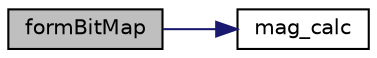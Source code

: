 digraph "formBitMap"
{
 // LATEX_PDF_SIZE
  edge [fontname="Helvetica",fontsize="10",labelfontname="Helvetica",labelfontsize="10"];
  node [fontname="Helvetica",fontsize="10",shape=record];
  rankdir="LR";
  Node1 [label="formBitMap",height=0.2,width=0.4,color="black", fillcolor="grey75", style="filled", fontcolor="black",tooltip="Visualization."];
  Node1 -> Node2 [color="midnightblue",fontsize="10",style="solid",fontname="Helvetica"];
  Node2 [label="mag_calc",height=0.2,width=0.4,color="black", fillcolor="white", style="filled",URL="$_auxiliary_code_8h.html#ae32af5c80d84e86f2d60b35862f69eb6",tooltip=" "];
}
